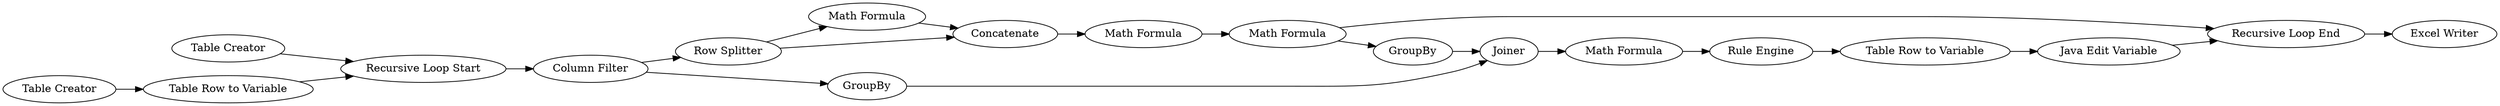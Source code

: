 digraph {
	"-333929168322272102_13" [label="Table Row to Variable"]
	"-333929168322272102_29" [label="Recursive Loop Start"]
	"-333929168322272102_28" [label="Java Edit Variable"]
	"-333929168322272102_33" [label=Joiner]
	"-333929168322272102_19" [label=Concatenate]
	"-333929168322272102_20" [label="Math Formula"]
	"-333929168322272102_6" [label="Math Formula"]
	"-333929168322272102_27" [label="Table Row to Variable"]
	"-333929168322272102_37" [label=GroupBy]
	"-333929168322272102_18" [label="Math Formula"]
	"-333929168322272102_5" [label="Math Formula"]
	"-333929168322272102_17" [label="Row Splitter"]
	"-333929168322272102_40" [label="Excel Writer"]
	"-333929168322272102_10" [label="Column Filter"]
	"-333929168322272102_36" [label=GroupBy]
	"-333929168322272102_39" [label="Table Creator"]
	"-333929168322272102_30" [label="Recursive Loop End"]
	"-333929168322272102_22" [label="Rule Engine"]
	"-333929168322272102_8" [label="Table Creator"]
	"-333929168322272102_8" -> "-333929168322272102_13"
	"-333929168322272102_36" -> "-333929168322272102_33"
	"-333929168322272102_39" -> "-333929168322272102_29"
	"-333929168322272102_6" -> "-333929168322272102_37"
	"-333929168322272102_5" -> "-333929168322272102_6"
	"-333929168322272102_37" -> "-333929168322272102_33"
	"-333929168322272102_29" -> "-333929168322272102_10"
	"-333929168322272102_10" -> "-333929168322272102_17"
	"-333929168322272102_13" -> "-333929168322272102_29"
	"-333929168322272102_17" -> "-333929168322272102_18"
	"-333929168322272102_27" -> "-333929168322272102_28"
	"-333929168322272102_19" -> "-333929168322272102_5"
	"-333929168322272102_30" -> "-333929168322272102_40"
	"-333929168322272102_33" -> "-333929168322272102_20"
	"-333929168322272102_28" -> "-333929168322272102_30"
	"-333929168322272102_6" -> "-333929168322272102_30"
	"-333929168322272102_22" -> "-333929168322272102_27"
	"-333929168322272102_18" -> "-333929168322272102_19"
	"-333929168322272102_17" -> "-333929168322272102_19"
	"-333929168322272102_20" -> "-333929168322272102_22"
	"-333929168322272102_10" -> "-333929168322272102_36"
	rankdir=LR
}
